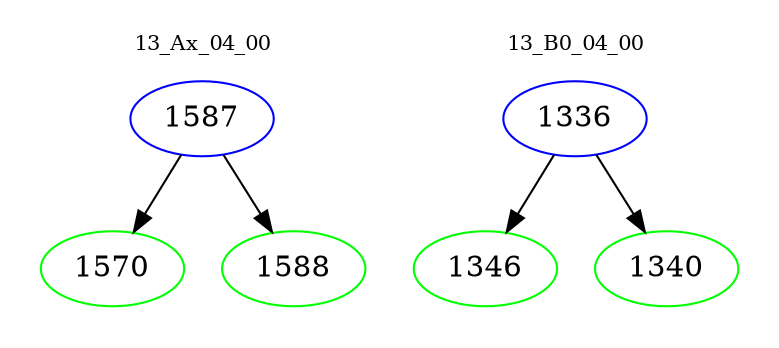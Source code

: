 digraph{
subgraph cluster_0 {
color = white
label = "13_Ax_04_00";
fontsize=10;
T0_1587 [label="1587", color="blue"]
T0_1587 -> T0_1570 [color="black"]
T0_1570 [label="1570", color="green"]
T0_1587 -> T0_1588 [color="black"]
T0_1588 [label="1588", color="green"]
}
subgraph cluster_1 {
color = white
label = "13_B0_04_00";
fontsize=10;
T1_1336 [label="1336", color="blue"]
T1_1336 -> T1_1346 [color="black"]
T1_1346 [label="1346", color="green"]
T1_1336 -> T1_1340 [color="black"]
T1_1340 [label="1340", color="green"]
}
}
